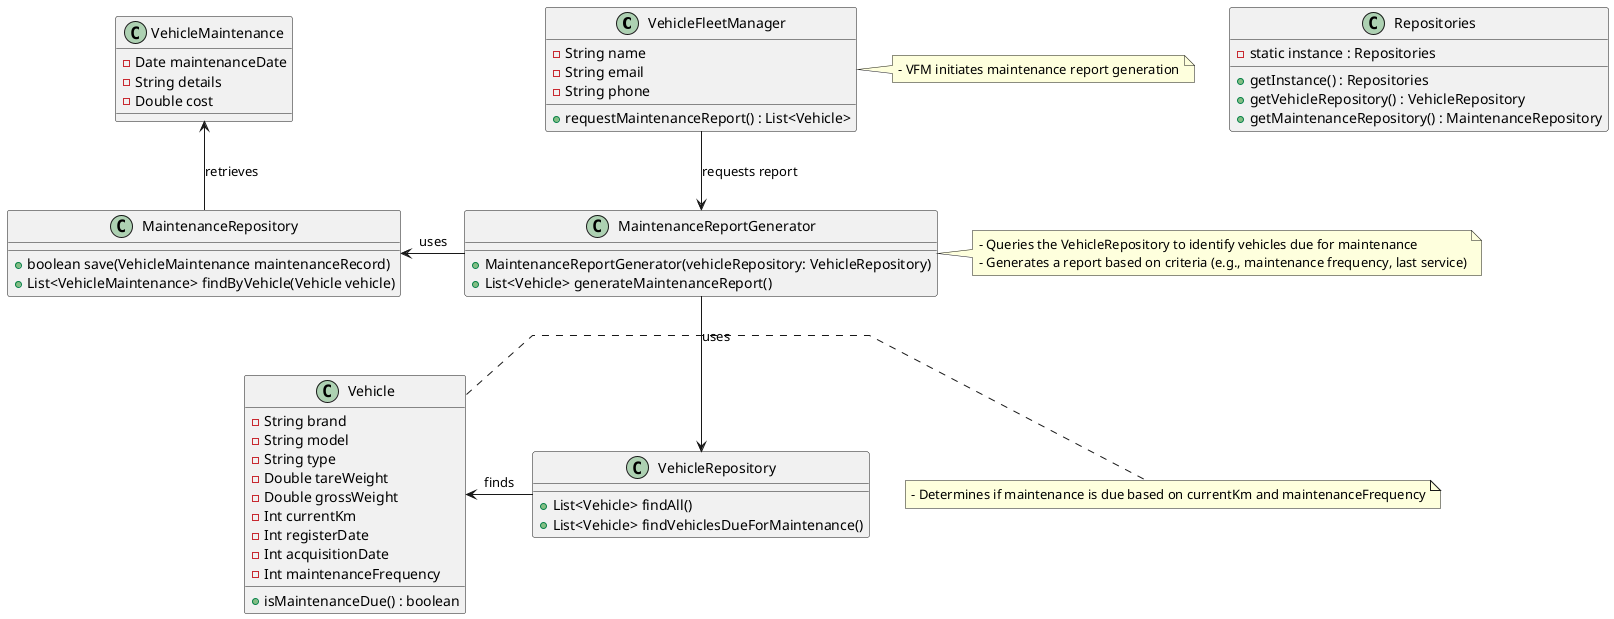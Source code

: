 @startuml
'skinparam monochrome true
skinparam packageStyle rectangle
skinparam shadowing false
skinparam linetype polyline
'skinparam classAttributeIconSize 0

class VehicleFleetManager {
  - String name
  - String email
  - String phone
  + requestMaintenanceReport() : List<Vehicle>
}

class Vehicle {
  - String brand
  - String model
  - String type
  - Double tareWeight
  - Double grossWeight
  - Int currentKm
  - Int registerDate
  - Int acquisitionDate
  - Int maintenanceFrequency
  + isMaintenanceDue() : boolean
}

class VehicleMaintenance {
  - Date maintenanceDate
  - String details
  - Double cost
}

class VehicleRepository {
  + List<Vehicle> findAll()
  + List<Vehicle> findVehiclesDueForMaintenance()
}

class MaintenanceRepository {
  + boolean save(VehicleMaintenance maintenanceRecord)
  + List<VehicleMaintenance> findByVehicle(Vehicle vehicle)
}

class MaintenanceReportGenerator {
  + MaintenanceReportGenerator(vehicleRepository: VehicleRepository)
  + List<Vehicle> generateMaintenanceReport()
}

class Repositories {
  - static instance : Repositories
  + getInstance() : Repositories
  + getVehicleRepository() : VehicleRepository
  + getMaintenanceRepository() : MaintenanceRepository
}

note right of VehicleFleetManager
  - VFM initiates maintenance report generation
end note

note right of MaintenanceReportGenerator
  - Queries the VehicleRepository to identify vehicles due for maintenance
  - Generates a report based on criteria (e.g., maintenance frequency, last service)
end note

note right of Vehicle
  - Determines if maintenance is due based on currentKm and maintenanceFrequency
end note

VehicleFleetManager -down-> MaintenanceReportGenerator : requests report
MaintenanceReportGenerator -down-> VehicleRepository : uses
VehicleRepository -left-> Vehicle : finds
MaintenanceReportGenerator -left-> MaintenanceRepository : uses
MaintenanceRepository -up-> VehicleMaintenance : retrieves

@enduml
